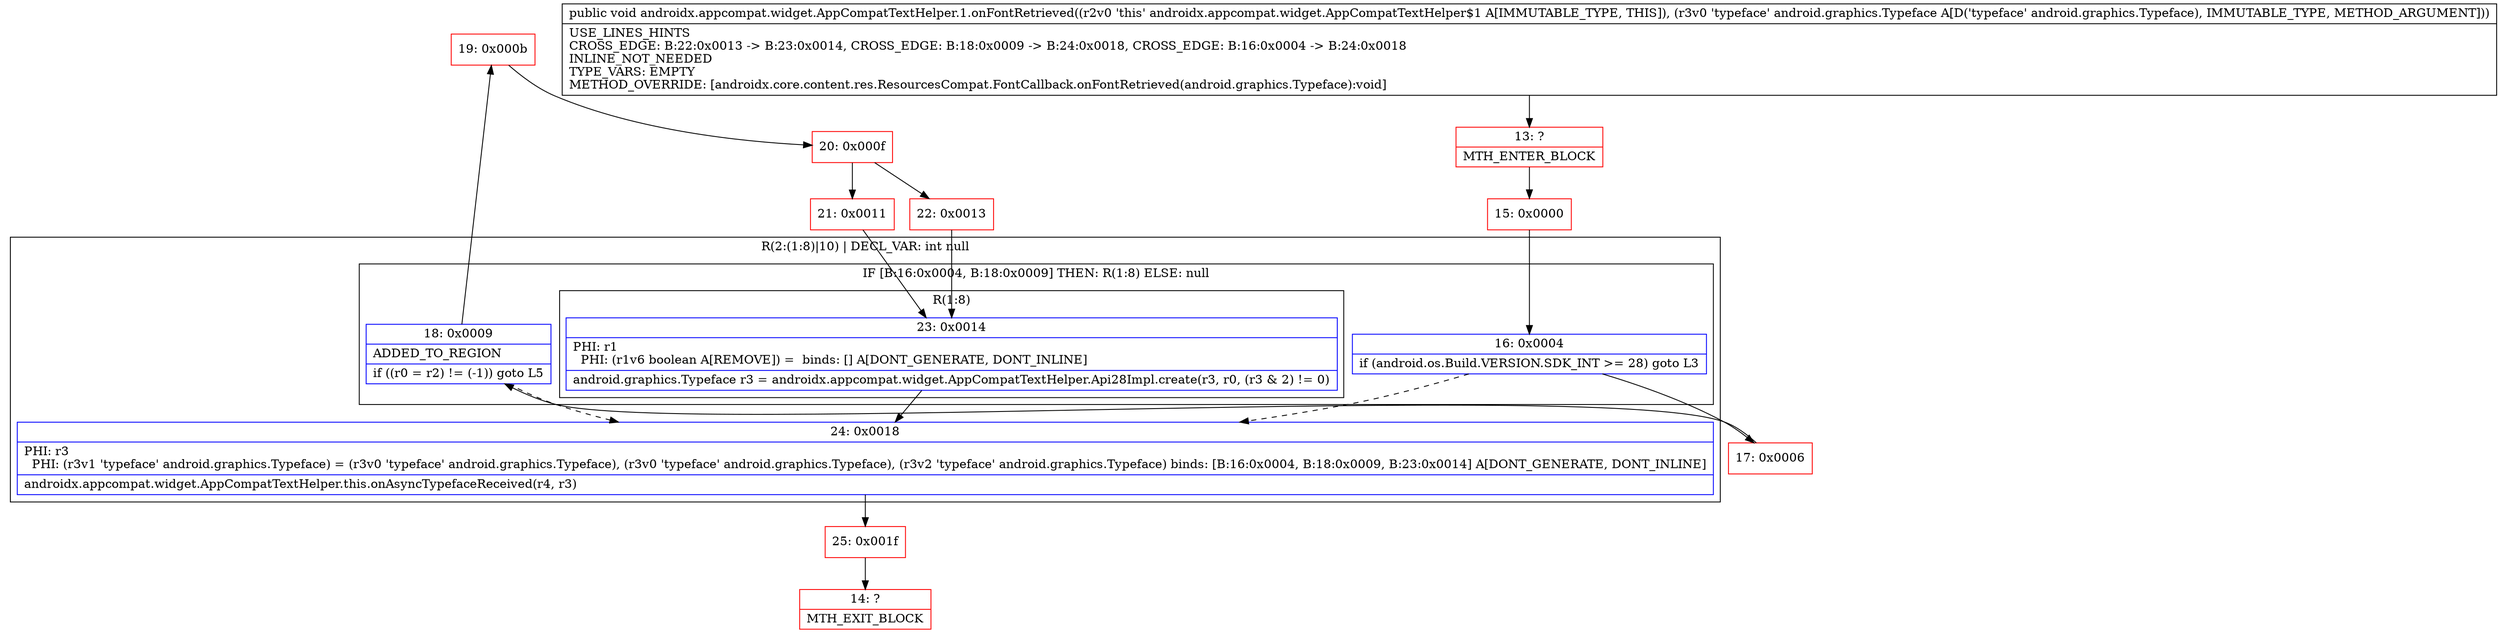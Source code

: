 digraph "CFG forandroidx.appcompat.widget.AppCompatTextHelper.1.onFontRetrieved(Landroid\/graphics\/Typeface;)V" {
subgraph cluster_Region_2113715910 {
label = "R(2:(1:8)|10) | DECL_VAR: int null\l";
node [shape=record,color=blue];
subgraph cluster_IfRegion_82090144 {
label = "IF [B:16:0x0004, B:18:0x0009] THEN: R(1:8) ELSE: null";
node [shape=record,color=blue];
Node_16 [shape=record,label="{16\:\ 0x0004|if (android.os.Build.VERSION.SDK_INT \>= 28) goto L3\l}"];
Node_18 [shape=record,label="{18\:\ 0x0009|ADDED_TO_REGION\l|if ((r0 = r2) != (\-1)) goto L5\l}"];
subgraph cluster_Region_311059644 {
label = "R(1:8)";
node [shape=record,color=blue];
Node_23 [shape=record,label="{23\:\ 0x0014|PHI: r1 \l  PHI: (r1v6 boolean A[REMOVE]) =  binds: [] A[DONT_GENERATE, DONT_INLINE]\l|android.graphics.Typeface r3 = androidx.appcompat.widget.AppCompatTextHelper.Api28Impl.create(r3, r0, (r3 & 2) != 0)\l}"];
}
}
Node_24 [shape=record,label="{24\:\ 0x0018|PHI: r3 \l  PHI: (r3v1 'typeface' android.graphics.Typeface) = (r3v0 'typeface' android.graphics.Typeface), (r3v0 'typeface' android.graphics.Typeface), (r3v2 'typeface' android.graphics.Typeface) binds: [B:16:0x0004, B:18:0x0009, B:23:0x0014] A[DONT_GENERATE, DONT_INLINE]\l|androidx.appcompat.widget.AppCompatTextHelper.this.onAsyncTypefaceReceived(r4, r3)\l}"];
}
Node_13 [shape=record,color=red,label="{13\:\ ?|MTH_ENTER_BLOCK\l}"];
Node_15 [shape=record,color=red,label="{15\:\ 0x0000}"];
Node_17 [shape=record,color=red,label="{17\:\ 0x0006}"];
Node_19 [shape=record,color=red,label="{19\:\ 0x000b}"];
Node_20 [shape=record,color=red,label="{20\:\ 0x000f}"];
Node_21 [shape=record,color=red,label="{21\:\ 0x0011}"];
Node_22 [shape=record,color=red,label="{22\:\ 0x0013}"];
Node_25 [shape=record,color=red,label="{25\:\ 0x001f}"];
Node_14 [shape=record,color=red,label="{14\:\ ?|MTH_EXIT_BLOCK\l}"];
MethodNode[shape=record,label="{public void androidx.appcompat.widget.AppCompatTextHelper.1.onFontRetrieved((r2v0 'this' androidx.appcompat.widget.AppCompatTextHelper$1 A[IMMUTABLE_TYPE, THIS]), (r3v0 'typeface' android.graphics.Typeface A[D('typeface' android.graphics.Typeface), IMMUTABLE_TYPE, METHOD_ARGUMENT]))  | USE_LINES_HINTS\lCROSS_EDGE: B:22:0x0013 \-\> B:23:0x0014, CROSS_EDGE: B:18:0x0009 \-\> B:24:0x0018, CROSS_EDGE: B:16:0x0004 \-\> B:24:0x0018\lINLINE_NOT_NEEDED\lTYPE_VARS: EMPTY\lMETHOD_OVERRIDE: [androidx.core.content.res.ResourcesCompat.FontCallback.onFontRetrieved(android.graphics.Typeface):void]\l}"];
MethodNode -> Node_13;Node_16 -> Node_17;
Node_16 -> Node_24[style=dashed];
Node_18 -> Node_19;
Node_18 -> Node_24[style=dashed];
Node_23 -> Node_24;
Node_24 -> Node_25;
Node_13 -> Node_15;
Node_15 -> Node_16;
Node_17 -> Node_18;
Node_19 -> Node_20;
Node_20 -> Node_21;
Node_20 -> Node_22;
Node_21 -> Node_23;
Node_22 -> Node_23;
Node_25 -> Node_14;
}

